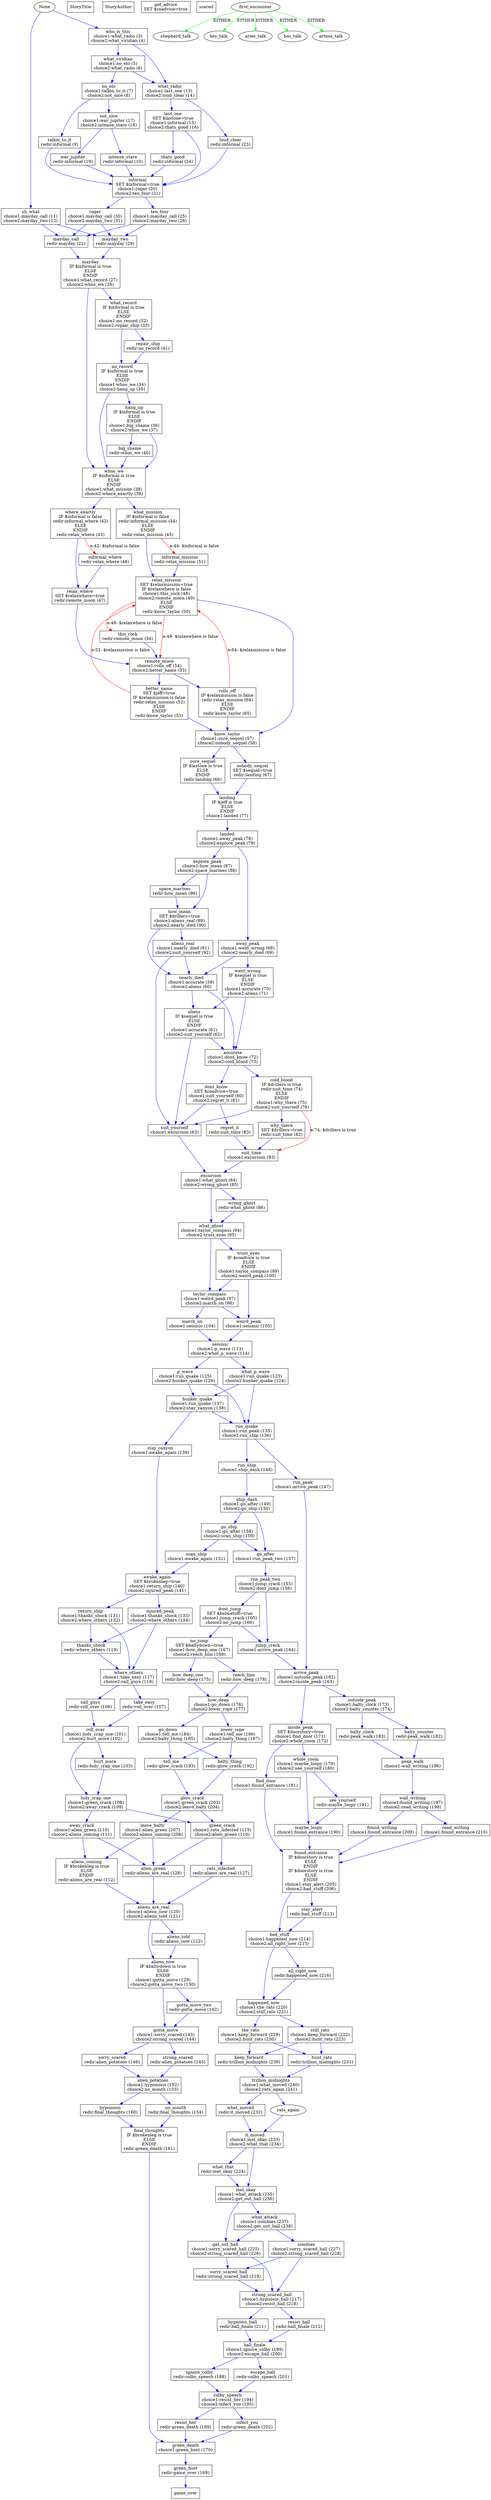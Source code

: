 digraph G {
None -> uh_what [color=blue] ;
None -> who_is_this [color=blue] ;
who_is_this -> what_radio [color=blue] ;
who_is_this -> what_viridian [color=blue] ;
who_is_this [shape=record,label="who_is_this\nchoice1:what_radio (3)\nchoice2:what_viridian (4)"];
what_viridian -> no_elo [color=blue] ;
what_viridian -> what_radio [color=blue] ;
what_viridian [shape=record,label="what_viridian\nchoice1:no_elo (5)\nchoice2:what_radio (6)"];
no_elo -> talkin_to_it [color=blue] ;
no_elo -> not_nice [color=blue] ;
no_elo [shape=record,label="no_elo\nchoice1:talkin_to_it (7)\nchoice2:not_nice (8)"];
talkin_to_it -> informal [color=blue] ;
talkin_to_it [shape=record,label="talkin_to_it\nredir:informal (9)"];
intense_stare -> informal [color=blue] ;
intense_stare [shape=record,label="intense_stare\nredir:informal (10)"];
StoryTitle [shape=record,label="StoryTitle"];
uh_what -> mayday_call [color=blue] ;
uh_what -> mayday_two [color=blue] ;
uh_what [shape=record,label="uh_what\nchoice1:mayday_call (11)\nchoice2:mayday_two (12)"];
what_radio -> last_one [color=blue] ;
what_radio -> loud_clear [color=blue] ;
what_radio [shape=record,label="what_radio\nchoice1:last_one (13)\nchoice2:loud_clear (14)"];
last_one -> informal [color=blue] ;
last_one -> thats_good [color=blue] ;
last_one [shape=record,label="last_one\nSET $lastone=true\nchoice1:informal (15)\nchoice2:thats_good (16)"];
not_nice -> war_jupiter [color=blue] ;
not_nice -> intense_stare [color=blue] ;
not_nice [shape=record,label="not_nice\nchoice1:war_jupiter (17)\nchoice2:intense_stare (18)"];
war_jupiter -> informal [color=blue] ;
war_jupiter [shape=record,label="war_jupiter\nredir:informal (19)"];
informal -> roger [color=blue] ;
informal -> ten_four [color=blue] ;
informal [shape=record,label="informal\nSET $informal=true\nchoice1:roger (20)\nchoice2:ten_four (21)"];
StoryAuthor [shape=record,label="StoryAuthor"];
mayday_call -> mayday [color=blue] ;
mayday_call [shape=record,label="mayday_call\nredir:mayday (22)"];
loud_clear -> informal [color=blue] ;
loud_clear [shape=record,label="loud_clear\nredir:informal (23)"];
thats_good -> informal [color=blue] ;
thats_good [shape=record,label="thats_good\nredir:informal (24)"];
ten_four -> mayday_call [color=blue] ;
ten_four -> mayday_two [color=blue] ;
ten_four [shape=record,label="ten_four\nchoice1:mayday_call (25)\nchoice2:mayday_two (26)"];
mayday -> what_record [color=blue] ;
mayday -> whos_we [color=blue] ;
mayday [shape=record,label="mayday\nIF  $informal is true\nELSE\nENDIF\nchoice1:what_record (27)\nchoice2:whos_we (28)"];
mayday_two -> mayday [color=blue] ;
mayday_two [shape=record,label="mayday_two\nredir:mayday (29)"];
roger -> mayday_call [color=blue] ;
roger -> mayday_two [color=blue] ;
roger [shape=record,label="roger\nchoice1:mayday_call (30)\nchoice2:mayday_two (31)"];
what_record -> no_record [color=blue] ;
what_record -> repair_ship [color=blue] ;
what_record [shape=record,label="what_record\nIF  $informal is true\nELSE\nENDIF\nchoice1:no_record (32)\nchoice2:repair_ship (33)"];
no_record -> whos_we [color=blue] ;
no_record -> hang_up [color=blue] ;
no_record [shape=record,label="no_record\nIF  $informal is true\nELSE\nENDIF\nchoice1:whos_we (34)\nchoice2:hang_up (35)"];
hang_up -> big_shame [color=blue] ;
hang_up -> whos_we [color=blue] ;
hang_up [shape=record,label="hang_up\nIF  $informal is true\nELSE\nENDIF\nchoice1:big_shame (36)\nchoice2:whos_we (37)"];
whos_we -> what_mission [color=blue] ;
whos_we -> where_exactly [color=blue] ;
whos_we [shape=record,label="whos_we\nIF  $informal is true\nELSE\nENDIF\nchoice1:what_mission (38)\nchoice2:where_exactly (39)"];
big_shame -> whos_we [color=blue] ;
big_shame [shape=record,label="big_shame\nredir:whos_we (40)"];
repair_ship -> no_record [color=blue] ;
repair_ship [shape=record,label="repair_ship\nredir:no_record (41)"];
where_exactly -> informal_where [color=red,label="e:42- $informal is false"] ;
where_exactly -> relax_where [color=blue] ;
where_exactly [shape=record,label="where_exactly\nIF  $informal is false\nredir:informal_where (42)\nELSE\nENDIF\nredir:relax_where (43)"];
what_mission -> informal_mission [color=red,label="e:44- $informal is false"] ;
what_mission -> relax_mission [color=blue] ;
what_mission [shape=record,label="what_mission\nIF  $informal is false\nredir:informal_mission (44)\nELSE\nENDIF\nredir:relax_mission (45)"];
informal_where -> relax_where [color=blue] ;
informal_where [shape=record,label="informal_where\nredir:relax_where (46)"];
relax_where -> remote_moon [color=blue] ;
relax_where [shape=record,label="relax_where\nSET $relaxwhere=true\nredir:remote_moon (47)"];
relax_mission -> this_rock [color=red,label="e:48- $relaxwhere is false"] ;
relax_mission -> remote_moon [color=red,label="e:49- $relaxwhere is false"] ;
relax_mission -> know_taylor [color=blue] ;
relax_mission [shape=record,label="relax_mission\nSET $relaxmission=true\nIF  $relaxwhere is false\nchoice1:this_rock (48)\nchoice2:remote_moon (49)\nELSE\nENDIF\nredir:know_taylor (50)"];
informal_mission -> relax_mission [color=blue] ;
informal_mission [shape=record,label="informal_mission\nredir:relax_mission (51)"];
better_name -> relax_mission [color=red,label="e:52- $relaxmission is false"] ;
better_name -> know_taylor [color=blue] ;
better_name [shape=record,label="better_name\nSET $jeff=true\nIF  $relaxmission is false\nredir:relax_mission (52)\nELSE\nENDIF\nredir:know_taylor (53)"];
remote_moon -> rolls_off [color=blue] ;
remote_moon -> better_name [color=blue] ;
remote_moon [shape=record,label="remote_moon\nchoice1:rolls_off (54)\nchoice2:better_name (55)"];
this_rock -> remote_moon [color=blue] ;
this_rock [shape=record,label="this_rock\nredir:remote_moon (56)"];
know_taylor -> sure_sequel [color=blue] ;
know_taylor -> nobody_sequel [color=blue] ;
know_taylor [shape=record,label="know_taylor\nchoice1:sure_sequel (57)\nchoice2:nobody_sequel (58)"];
nearly_died -> accurate [color=blue] ;
nearly_died -> aliens [color=blue] ;
nearly_died [shape=record,label="nearly_died\nchoice1:accurate (59)\nchoice2:aliens (60)"];
aliens -> accurate [color=blue] ;
aliens -> suit_yourself [color=blue] ;
aliens [shape=record,label="aliens\nIF  $sequel is true\nELSE\nENDIF\nchoice1:accurate (61)\nchoice2:suit_yourself (62)"];
suit_yourself -> excursion [color=blue] ;
suit_yourself [shape=record,label="suit_yourself\nchoice1:excursion (63)"];
rolls_off -> relax_mission [color=red,label="e:64- $relaxmission is false"] ;
rolls_off -> know_taylor [color=blue] ;
rolls_off [shape=record,label="rolls_off\nIF  $relaxmission is false\nredir:relax_mission (64)\nELSE\nENDIF\nredir:know_taylor (65)"];
sure_sequel -> landing [color=blue] ;
sure_sequel [shape=record,label="sure_sequel\nIF  $lastone is true\nELSE\nENDIF\nredir:landing (66)"];
nobody_sequel -> landing [color=blue] ;
nobody_sequel [shape=record,label="nobody_sequel\nSET $sequel=true\nredir:landing (67)"];
away_peak -> went_wrong [color=blue] ;
away_peak -> nearly_died [color=blue] ;
away_peak [shape=record,label="away_peak\nchoice1:went_wrong (68)\nchoice2:nearly_died (69)"];
went_wrong -> accurate [color=blue] ;
went_wrong -> aliens [color=blue] ;
went_wrong [shape=record,label="went_wrong\nIF  $sequel is true\nELSE\nENDIF\nchoice1:accurate (70)\nchoice2:aliens (71)"];
accurate -> dont_know [color=blue] ;
accurate -> cold_blood [color=blue] ;
accurate [shape=record,label="accurate\nchoice1:dont_know (72)\nchoice2:cold_blood (73)"];
cold_blood -> suit_time [color=red,label="e:74- $drillers is true"] ;
cold_blood -> why_there [color=blue] ;
cold_blood -> suit_yourself [color=blue] ;
cold_blood [shape=record,label="cold_blood\nIF  $drillers is true\nredir:suit_time (74)\nELSE\nENDIF\nchoice1:why_there (75)\nchoice2:suit_yourself (76)"];
landing -> landed [color=blue] ;
landing [shape=record,label="landing\nIF  $jeff is true\nELSE\nENDIF\nchoice1:landed (77)"];
landed -> away_peak [color=blue] ;
landed -> explore_peak [color=blue] ;
landed [shape=record,label="landed\nchoice1:away_peak (78)\nchoice2:explore_peak (79)"];
dont_know -> suit_yourself [color=blue] ;
dont_know -> regret_it [color=blue] ;
dont_know [shape=record,label="dont_know\nSET $coadvice=true\nchoice1:suit_yourself (80)\nchoice2:regret_it (81)"];
why_there -> suit_time [color=blue] ;
why_there [shape=record,label="why_there\nSET $drillers=true\nredir:suit_time (82)"];
regret_it -> suit_time [color=blue] ;
regret_it [shape=record,label="regret_it\nredir:suit_time (83)"];
excursion -> what_ghost [color=blue] ;
excursion -> wrong_ghost [color=blue] ;
excursion [shape=record,label="excursion\nchoice1:what_ghost (84)\nchoice2:wrong_ghost (85)"];
wrong_ghost -> what_ghost [color=blue] ;
wrong_ghost [shape=record,label="wrong_ghost\nredir:what_ghost (86)"];
explore_peak -> how_mean [color=blue] ;
explore_peak -> space_marines [color=blue] ;
explore_peak [shape=record,label="explore_peak\nchoice1:how_mean (87)\nchoice2:space_marines (88)"];
how_mean -> aliens_real [color=blue] ;
how_mean -> nearly_died [color=blue] ;
how_mean [shape=record,label="how_mean\nSET $drillers=true\nchoice1:aliens_real (89)\nchoice2:nearly_died (90)"];
aliens_real -> nearly_died [color=blue] ;
aliens_real -> suit_yourself [color=blue] ;
aliens_real [shape=record,label="aliens_real\nchoice1:nearly_died (91)\nchoice2:suit_yourself (92)"];
suit_time -> excursion [color=blue] ;
suit_time [shape=record,label="suit_time\nchoice1:excursion (93)"];
what_ghost -> taylor_compass [color=blue] ;
what_ghost -> trust_eyes [color=blue] ;
what_ghost [shape=record,label="what_ghost\nchoice1:taylor_compass (94)\nchoice2:trust_eyes (95)"];
space_marines -> how_mean [color=blue] ;
space_marines [shape=record,label="space_marines\nredir:how_mean (96)"];
taylor_compass -> weird_peak [color=blue] ;
taylor_compass -> march_on [color=blue] ;
taylor_compass [shape=record,label="taylor_compass\nchoice1:weird_peak (97)\nchoice2:march_on (98)"];
trust_eyes -> taylor_compass [color=blue] ;
trust_eyes -> weird_peak [color=blue] ;
trust_eyes [shape=record,label="trust_eyes\nIF  $coadvice is true\nELSE\nENDIF\nchoice1:taylor_compass (99)\nchoice2:weird_peak (100)"];
get_advice [shape=record,label="get_advice\nSET $coadvice=true"];
roll_over -> holy_crap_one [color=blue] ;
roll_over -> hurt_more [color=blue] ;
roll_over [shape=record,label="roll_over\nchoice1:holy_crap_one (101)\nchoice2:hurt_more (102)"];
hurt_more -> holy_crap_one [color=blue] ;
hurt_more [shape=record,label="hurt_more\nredir:holy_crap_one (103)"];
march_on -> seismic [color=blue] ;
march_on [shape=record,label="march_on\nchoice1:seismic (104)"];
weird_peak -> seismic [color=blue] ;
weird_peak [shape=record,label="weird_peak\nchoice1:seismic (105)"];
call_guys -> roll_over [color=blue] ;
call_guys [shape=record,label="call_guys\nredir:roll_over (106)"];
take_easy -> roll_over [color=blue] ;
take_easy [shape=record,label="take_easy\nredir:roll_over (107)"];
holy_crap_one -> green_crack [color=blue] ;
holy_crap_one -> away_crack [color=blue] ;
holy_crap_one [shape=record,label="holy_crap_one\nchoice1:green_crack (108)\nchoice2:away_crack (109)"];
away_crack -> alien_green [color=blue] ;
away_crack -> aliens_coming [color=blue] ;
away_crack [shape=record,label="away_crack\nchoice1:alien_green (110)\nchoice2:aliens_coming (111)"];
aliens_coming -> aliens_are_real [color=blue] ;
aliens_coming [shape=record,label="aliens_coming\nIF  $brokenleg is true\nELSE\nENDIF\nredir:aliens_are_real (112)"];
seismic -> p_wave [color=blue] ;
seismic -> what_p_wave [color=blue] ;
seismic [shape=record,label="seismic\nchoice1:p_wave (113)\nchoice2:what_p_wave (114)"];
green_crack -> rats_infected [color=blue] ;
green_crack -> alien_green [color=blue] ;
green_crack [shape=record,label="green_crack\nchoice1:rats_infected (115)\nchoice2:alien_green (116)"];
where_others -> take_easy [color=blue] ;
where_others -> call_guys [color=blue] ;
where_others [shape=record,label="where_others\nchoice1:take_easy (117)\nchoice2:call_guys (118)"];
thanks_shock -> where_others [color=blue] ;
thanks_shock [shape=record,label="thanks_shock\nredir:where_others (119)"];
aliens_are_real -> aliens_now [color=blue] ;
aliens_are_real -> aliens_told [color=blue] ;
aliens_are_real [shape=record,label="aliens_are_real\nchoice1:aliens_now (120)\nchoice2:aliens_told (121)"];
aliens_told -> aliens_now [color=blue] ;
aliens_told [shape=record,label="aliens_told\nredir:aliens_now (122)"];
what_p_wave -> run_quake [color=blue] ;
what_p_wave -> hunker_quake [color=blue] ;
what_p_wave [shape=record,label="what_p_wave\nchoice1:run_quake (123)\nchoice2:hunker_quake (124)"];
p_wave -> run_quake [color=blue] ;
p_wave -> hunker_quake [color=blue] ;
p_wave [shape=record,label="p_wave\nchoice1:run_quake (125)\nchoice2:hunker_quake (126)"];
rats_infected -> aliens_are_real [color=blue] ;
rats_infected [shape=record,label="rats_infected\nredir:aliens_are_real (127)"];
alien_green -> aliens_are_real [color=blue] ;
alien_green [shape=record,label="alien_green\nredir:aliens_are_real (128)"];
aliens_now -> gotta_move [color=blue] ;
aliens_now -> gotta_move_two [color=blue] ;
aliens_now [shape=record,label="aliens_now\nIF  $baltydown is true\nELSE\nENDIF\nchoice1:gotta_move (129)\nchoice2:gotta_move_two (130)"];
return_ship -> thanks_shock [color=blue] ;
return_ship -> where_others [color=blue] ;
return_ship [shape=record,label="return_ship\nchoice1:thanks_shock (131)\nchoice2:where_others (132)"];
injured_peak -> thanks_shock [color=blue] ;
injured_peak -> where_others [color=blue] ;
injured_peak [shape=record,label="injured_peak\nchoice1:thanks_shock (133)\nchoice2:where_others (134)"];
run_quake -> run_peak [color=blue] ;
run_quake -> run_ship [color=blue] ;
run_quake [shape=record,label="run_quake\nchoice1:run_peak (135)\nchoice2:run_ship (136)"];
hunker_quake -> run_quake [color=blue] ;
hunker_quake -> stay_canyon [color=blue] ;
hunker_quake [shape=record,label="hunker_quake\nchoice1:run_quake (137)\nchoice2:stay_canyon (138)"];
stay_canyon -> awake_again [color=blue] ;
stay_canyon [shape=record,label="stay_canyon\nchoice1:awake_again (139)"];
awake_again -> return_ship [color=blue] ;
awake_again -> injured_peak [color=blue] ;
awake_again [shape=record,label="awake_again\nSET $brokenleg=true\nchoice1:return_ship (140)\nchoice2:injured_peak (141)"];
gotta_move_two -> gotta_move [color=blue] ;
gotta_move_two [shape=record,label="gotta_move_two\nredir:gotta_move (142)"];
gotta_move -> sorry_scared [color=blue] ;
gotta_move -> strong_scared [color=blue] ;
gotta_move [shape=record,label="gotta_move\nchoice1:sorry_scared (143)\nchoice2:strong_scared (144)"];
scared [shape=record,label="scared"];
strong_scared -> alien_potatoes [color=blue] ;
strong_scared [shape=record,label="strong_scared\nredir:alien_potatoes (145)"];
sorry_scared -> alien_potatoes [color=blue] ;
sorry_scared [shape=record,label="sorry_scared\nredir:alien_potatoes (146)"];
run_peak -> arrive_peak [color=blue] ;
run_peak [shape=record,label="run_peak\nchoice1:arrive_peak (147)"];
run_ship -> ship_dash [color=blue] ;
run_ship [shape=record,label="run_ship\nchoice1:ship_dash (148)"];
ship_dash -> go_after [color=blue] ;
ship_dash -> go_ship [color=blue] ;
ship_dash [shape=record,label="ship_dash\nchoice1:go_after (149)\nchoice2:go_ship (150)"];
scan_ship -> awake_again [color=blue] ;
scan_ship [shape=record,label="scan_ship\nchoice1:awake_again (151)"];
alien_potatoes -> hyponosis [color=blue] ;
alien_potatoes -> no_mouth [color=blue] ;
alien_potatoes [shape=record,label="alien_potatoes\nchoice1:hyponosis (152)\nchoice2:no_mouth (153)"];
no_mouth -> final_thoughts [color=blue] ;
no_mouth [shape=record,label="no_mouth\nredir:final_thoughts (154)"];
run_peak_two -> jump_crack [color=blue] ;
run_peak_two -> dont_jump [color=blue] ;
run_peak_two [shape=record,label="run_peak_two\nchoice1:jump_crack (155)\nchoice2:dont_jump (156)"];
go_after -> run_peak_two [color=blue] ;
go_after [shape=record,label="go_after\nchoice1:run_peak_two (157)"];
go_ship -> go_after [color=blue] ;
go_ship -> scan_ship [color=blue] ;
go_ship [shape=record,label="go_ship\nchoice1:go_after (158)\nchoice2:scan_ship (159)"];
game_over [shape=record,label="game_over"];
hyponosis -> final_thoughts [color=blue] ;
hyponosis [shape=record,label="hyponosis\nredir:final_thoughts (160)"];
final_thoughts -> green_death [color=blue] ;
final_thoughts [shape=record,label="final_thoughts\nIF  $brokenleg is true\nELSE\nENDIF\nredir:green_death (161)"];
arrive_peak -> outside_peak [color=blue] ;
arrive_peak -> inside_peak [color=blue] ;
arrive_peak [shape=record,label="arrive_peak\nchoice1:outside_peak (162)\nchoice2:inside_peak (163)"];
jump_crack -> arrive_peak [color=blue] ;
jump_crack [shape=record,label="jump_crack\nchoice1:arrive_peak (164)"];
dont_jump -> jump_crack [color=blue] ;
dont_jump -> no_jump [color=blue] ;
dont_jump [shape=record,label="dont_jump\nSET $helmetoff=true\nchoice1:jump_crack (165)\nchoice2:no_jump (166)"];
no_jump -> how_deep_one [color=blue] ;
no_jump -> reach_him [color=blue] ;
no_jump [shape=record,label="no_jump\nSET $baltydown=true\nchoice1:how_deep_one (167)\nchoice2:reach_him (168)"];
green_host -> game_over [color=blue] ;
green_host [shape=record,label="green_host\nredir:game_over (169)"];
green_death -> green_host [color=blue] ;
green_death [shape=record,label="green_death\nchoice1:green_host (170)"];
inside_peak -> find_door [color=blue] ;
inside_peak -> whole_room [color=blue] ;
inside_peak [shape=record,label="inside_peak\nSET $doorstory=true\nchoice1:find_door (171)\nchoice2:whole_room (172)"];
outside_peak -> balty_clock [color=blue] ;
outside_peak -> balty_counter [color=blue] ;
outside_peak [shape=record,label="outside_peak\nchoice1:balty_clock (173)\nchoice2:balty_counter (174)"];
how_deep_one -> how_deep [color=blue] ;
how_deep_one [shape=record,label="how_deep_one\nredir:how_deep (175)"];
how_deep -> go_down [color=blue] ;
how_deep -> lower_rope [color=blue] ;
how_deep [shape=record,label="how_deep\nchoice1:go_down (176)\nchoice2:lower_rope (177)"];
reach_him -> how_deep [color=blue] ;
reach_him [shape=record,label="reach_him\nredir:how_deep (178)"];
whole_room -> maybe_loopy [color=blue] ;
whole_room -> see_yourself [color=blue] ;
whole_room [shape=record,label="whole_room\nchoice1:maybe_loopy (179)\nchoice2:see_yourself (180)"];
find_door -> found_entrance [color=blue] ;
find_door [shape=record,label="find_door\nchoice1:found_entrance (181)"];
balty_counter -> peak_walk [color=blue] ;
balty_counter [shape=record,label="balty_counter\nredir:peak_walk (182)"];
balty_clock -> peak_walk [color=blue] ;
balty_clock [shape=record,label="balty_clock\nredir:peak_walk (183)"];
go_down -> tell_me [color=blue] ;
go_down -> balty_thing [color=blue] ;
go_down [shape=record,label="go_down\nchoice1:tell_me (184)\nchoice2:balty_thing (185)"];
lower_rope -> tell_me [color=blue] ;
lower_rope -> balty_thing [color=blue] ;
lower_rope [shape=record,label="lower_rope\nchoice1:tell_me (186)\nchoice2:balty_thing (187)"];
ignore_colby -> colby_speech [color=blue] ;
ignore_colby [shape=record,label="ignore_colby\nredir:colby_speech (188)"];
resist_her -> green_death [color=blue] ;
resist_her [shape=record,label="resist_her\nredir:green_death (189)"];
maybe_loopy -> found_entrance [color=blue] ;
maybe_loopy [shape=record,label="maybe_loopy\nchoice1:found_entrance (190)"];
see_yourself -> maybe_loopy [color=blue] ;
see_yourself [shape=record,label="see_yourself\nredir:maybe_loopy (191)"];
balty_thing -> glow_crack [color=blue] ;
balty_thing [shape=record,label="balty_thing\nredir:glow_crack (192)"];
tell_me -> glow_crack [color=blue] ;
tell_me [shape=record,label="tell_me\nredir:glow_crack (193)"];
colby_speech -> resist_her [color=blue] ;
colby_speech -> infect_you [color=blue] ;
colby_speech [shape=record,label="colby_speech\nchoice1:resist_her (194)\nchoice2:infect_you (195)"];
peak_walk -> wall_writing [color=blue] ;
peak_walk [shape=record,label="peak_walk\nchoice1:wall_writing (196)"];
wall_writing -> found_writing [color=blue] ;
wall_writing -> read_writing [color=blue] ;
wall_writing [shape=record,label="wall_writing\nchoice1:found_writing (197)\nchoice2:read_writing (198)"];
hall_finale -> ignore_colby [color=blue] ;
hall_finale -> escape_hall [color=blue] ;
hall_finale [shape=record,label="hall_finale\nchoice1:ignore_colby (199)\nchoice2:escape_hall (200)"];
escape_hall -> colby_speech [color=blue] ;
escape_hall [shape=record,label="escape_hall\nredir:colby_speech (201)"];
infect_you -> green_death [color=blue] ;
infect_you [shape=record,label="infect_you\nredir:green_death (202)"];
glow_crack -> green_crack [color=blue] ;
glow_crack -> leave_balty [color=blue] ;
glow_crack [shape=record,label="glow_crack\nchoice1:green_crack (203)\nchoice2:leave_balty (204)"];
found_entrance -> stay_alert [color=blue] ;
found_entrance -> bad_stuff [color=blue] ;
found_entrance [shape=record,label="found_entrance\nIF  $doorstory is true\nELSE\nENDIF\nIF  $doorstory is true\nELSE\nENDIF\nchoice1:stay_alert (205)\nchoice2:bad_stuff (206)"];
leave_balty -> alien_green [color=blue] ;
leave_balty -> aliens_coming [color=blue] ;
leave_balty [shape=record,label="leave_balty\nchoice1:alien_green (207)\nchoice2:aliens_coming (208)"];
found_writing -> found_entrance [color=blue] ;
found_writing [shape=record,label="found_writing\nchoice1:found_entrance (209)"];
read_writing -> found_entrance [color=blue] ;
read_writing [shape=record,label="read_writing\nchoice1:found_entrance (210)"];
hypnosis_hall -> hall_finale [color=blue] ;
hypnosis_hall [shape=record,label="hypnosis_hall\nredir:hall_finale (211)"];
resist_hall -> hall_finale [color=blue] ;
resist_hall [shape=record,label="resist_hall\nredir:hall_finale (212)"];
stay_alert -> bad_stuff [color=blue] ;
stay_alert [shape=record,label="stay_alert\nredir:bad_stuff (213)"];
bad_stuff -> happened_now [color=blue] ;
bad_stuff -> all_right_now [color=blue] ;
bad_stuff [shape=record,label="bad_stuff\nchoice1:happened_now (214)\nchoice2:all_right_now (215)"];
all_right_now -> happened_now [color=blue] ;
all_right_now [shape=record,label="all_right_now\nredir:happened_now (216)"];
strong_scared_hall -> hypnosis_hall [color=blue] ;
strong_scared_hall -> resist_hall [color=blue] ;
strong_scared_hall [shape=record,label="strong_scared_hall\nchoice1:hypnosis_hall (217)\nchoice2:resist_hall (218)"];
sorry_scared_hall -> strong_scared_hall [color=blue] ;
sorry_scared_hall [shape=record,label="sorry_scared_hall\nredir:strong_scared_hall (219)"];
happened_now -> the_rats [color=blue] ;
happened_now -> still_rats [color=blue] ;
happened_now [shape=record,label="happened_now\nchoice1:the_rats (220)\nchoice2:still_rats (221)"];
still_rats -> keep_forward [color=blue] ;
still_rats -> hunt_rats [color=blue] ;
still_rats [shape=record,label="still_rats\nchoice1:keep_forward (222)\nchoice2:hunt_rats (223)"];
what_that -> mel_okay [color=blue] ;
what_that [shape=record,label="what_that\nredir:mel_okay (224)"];
get_out_hall -> sorry_scared_hall [color=blue] ;
get_out_hall -> strong_scared_hall [color=blue] ;
get_out_hall [shape=record,label="get_out_hall\nchoice1:sorry_scared_hall (225)\nchoice2:strong_scared_hall (226)"];
zombies -> sorry_scared_hall [color=blue] ;
zombies -> strong_scared_hall [color=blue] ;
zombies [shape=record,label="zombies\nchoice1:sorry_scared_hall (227)\nchoice2:strong_scared_hall (228)"];
the_rats -> keep_forward [color=blue] ;
the_rats -> hunt_rats [color=blue] ;
the_rats [shape=record,label="the_rats\nchoice1:keep_forward (229)\nchoice2:hunt_rats (230)"];
hunt_rats -> trillion_midnights [color=blue] ;
hunt_rats [shape=record,label="hunt_rats\nredir:trillion_midnights (231)"];
what_moved -> it_moved [color=blue] ;
what_moved [shape=record,label="what_moved\nredir:it_moved (232)"];
it_moved -> mel_okay [color=blue] ;
it_moved -> what_that [color=blue] ;
it_moved [shape=record,label="it_moved\nchoice1:mel_okay (233)\nchoice2:what_that (234)"];
mel_okay -> what_attack [color=blue] ;
mel_okay -> get_out_hall [color=blue] ;
mel_okay [shape=record,label="mel_okay\nchoice1:what_attack (235)\nchoice2:get_out_hall (236)"];
what_attack -> zombies [color=blue] ;
what_attack -> get_out_hall [color=blue] ;
what_attack [shape=record,label="what_attack\nchoice1:zombies (237)\nchoice2:get_out_hall (238)"];
keep_forward -> trillion_midnights [color=blue] ;
keep_forward [shape=record,label="keep_forward\nredir:trillion_midnights (239)"];
trillion_midnights -> what_moved [color=blue] ;
trillion_midnights -> rats_again [color=blue] ;
trillion_midnights [shape=record,label="trillion_midnights\nchoice1:what_moved (240)\nchoice2:rats_again (241)"];
rats_again -> it_moved [color=blue] ;
first_encounter->shepherd_talk [color=green, label="EITHER"] ;
first_encounter->key_talk [color=green, label="EITHER"] ;
first_encounter->aries_talk [color=green, label="EITHER"] ;
first_encounter->bos_talk [color=green, label="EITHER"] ;
first_encounter->artesa_talk [color=green, label="EITHER"] ;
}

